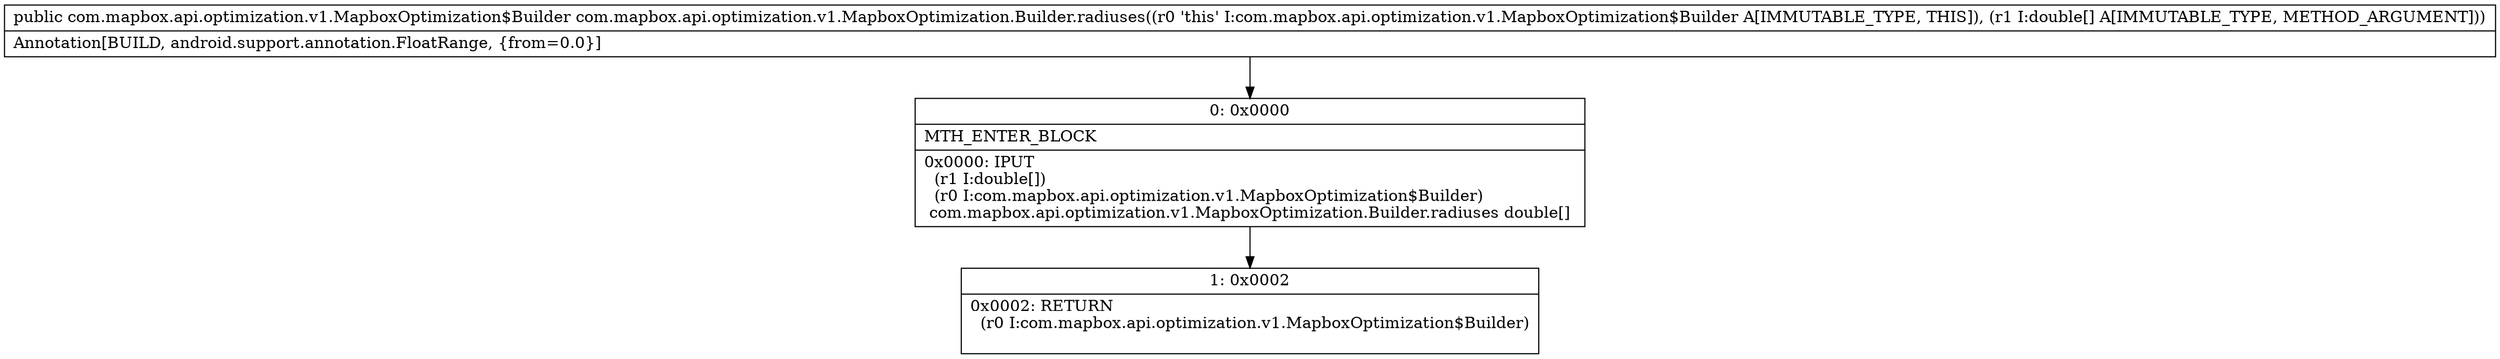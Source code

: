 digraph "CFG forcom.mapbox.api.optimization.v1.MapboxOptimization.Builder.radiuses([D)Lcom\/mapbox\/api\/optimization\/v1\/MapboxOptimization$Builder;" {
Node_0 [shape=record,label="{0\:\ 0x0000|MTH_ENTER_BLOCK\l|0x0000: IPUT  \l  (r1 I:double[])\l  (r0 I:com.mapbox.api.optimization.v1.MapboxOptimization$Builder)\l com.mapbox.api.optimization.v1.MapboxOptimization.Builder.radiuses double[] \l}"];
Node_1 [shape=record,label="{1\:\ 0x0002|0x0002: RETURN  \l  (r0 I:com.mapbox.api.optimization.v1.MapboxOptimization$Builder)\l \l}"];
MethodNode[shape=record,label="{public com.mapbox.api.optimization.v1.MapboxOptimization$Builder com.mapbox.api.optimization.v1.MapboxOptimization.Builder.radiuses((r0 'this' I:com.mapbox.api.optimization.v1.MapboxOptimization$Builder A[IMMUTABLE_TYPE, THIS]), (r1 I:double[] A[IMMUTABLE_TYPE, METHOD_ARGUMENT]))  | Annotation[BUILD, android.support.annotation.FloatRange, \{from=0.0\}]\l}"];
MethodNode -> Node_0;
Node_0 -> Node_1;
}

